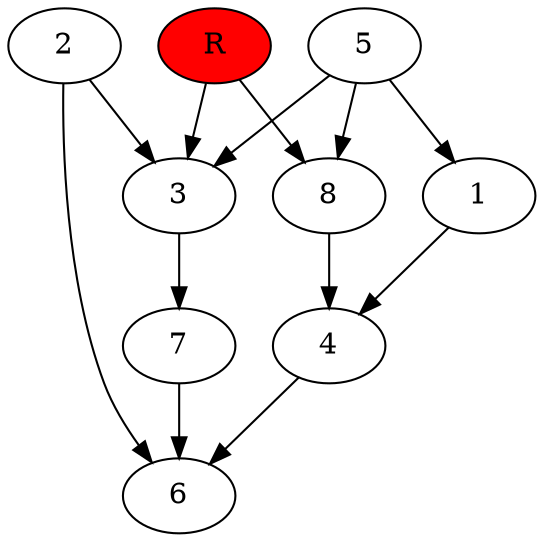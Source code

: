 digraph prb42194 {
	1
	2
	3
	4
	5
	6
	7
	8
	R [fillcolor="#ff0000" style=filled]
	1 -> 4
	2 -> 3
	2 -> 6
	3 -> 7
	4 -> 6
	5 -> 1
	5 -> 3
	5 -> 8
	7 -> 6
	8 -> 4
	R -> 3
	R -> 8
}
